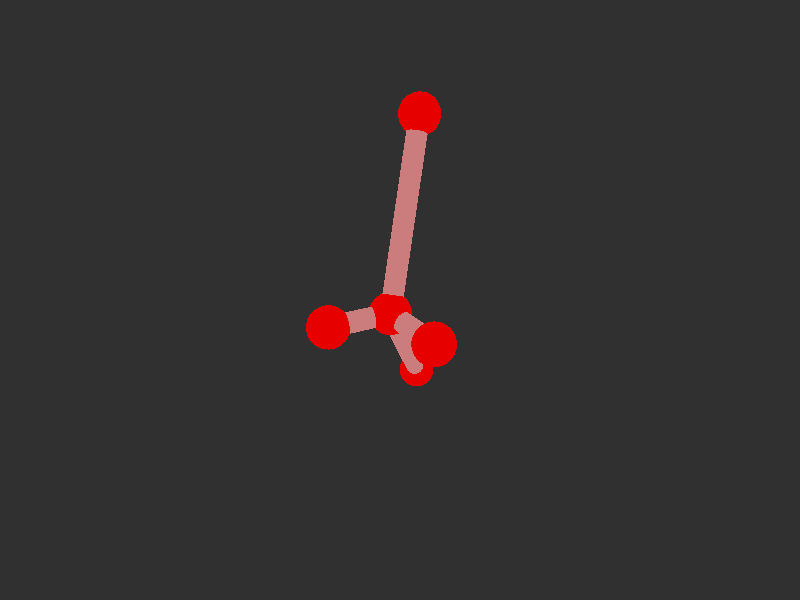 #version 3.7; 
    global_settings { assumed_gamma 1.0 }
    

    camera {
    location  <20, 20, 20>
    right     x*image_width/image_height
    look_at   <0, 0, 0>
    angle 58
    }

    background { color rgb<1,1,1>*0.03 }


    light_source { <-20, 30, -25> color red 0.6 green 0.6 blue 0.6 }
    light_source { < 20, 30, -25> color red 0.6 green 0.6 blue 0.6 }
    
    #declare m = 1;
    union {

    union {
    sphere { m*<1.2085498702903268,0.12392074106440906,0.5804427740509597>, 1 }        
    sphere {  m*<1.4527766172377876,0.13309396748660815,3.570470657792792>, 1 }
    sphere {  m*<3.9460238063003246,0.13309396748660815,-0.6468115506978263>, 1 }
    sphere {  m*<-3.475973106470956,7.7343190954113625,-2.1893585168661165>, 1}
    sphere { m*<-3.723507334845855,-8.071499963834915,-2.3350304268458197>, 1 }    

        pigment { color rgb<0.8,0,0>  }
    finish { ambient 0.1 diffuse 0.7 phong 1 }
    }    
    union {
    cylinder { m*<1.4527766172377876,0.13309396748660815,3.570470657792792>, <1.2085498702903268,0.12392074106440906,0.5804427740509597>, 0.5 }
    cylinder { m*<3.9460238063003246,0.13309396748660815,-0.6468115506978263>, <1.2085498702903268,0.12392074106440906,0.5804427740509597>, 0.5}
    cylinder { m*<-3.475973106470956,7.7343190954113625,-2.1893585168661165>, <1.2085498702903268,0.12392074106440906,0.5804427740509597>, 0.5 }
    cylinder {  m*<-3.723507334845855,-8.071499963834915,-2.3350304268458197>, <1.2085498702903268,0.12392074106440906,0.5804427740509597>, 0.5}

    pigment { color rgb<0.6,.2,.2>  }
    finish { ambient 0.1 diffuse 0.7 phong 1 }    
    }
    
    // rotate <0, 0, 0>
    }
    #version 3.7; 
    global_settings { assumed_gamma 1.0 }
    

    camera {
    location  <20, 20, 20>
    right     x*image_width/image_height
    look_at   <0, 0, 0>
    angle 58
    }

    background { color rgb<1,1,1>*0.03 }


    light_source { <-20, 30, -25> color red 0.6 green 0.6 blue 0.6 }
    light_source { < 20, 30, -25> color red 0.6 green 0.6 blue 0.6 }
    
    #declare m = 1;
    union {

    union {
    sphere { m*<1.2085498702903268,0.12392074106440906,0.5804427740509597>, 1 }        
    sphere {  m*<1.4527766172377876,0.13309396748660815,3.570470657792792>, 1 }
    sphere {  m*<3.9460238063003246,0.13309396748660815,-0.6468115506978263>, 1 }
    sphere {  m*<-3.475973106470956,7.7343190954113625,-2.1893585168661165>, 1}
    sphere { m*<-3.723507334845855,-8.071499963834915,-2.3350304268458197>, 1 }    

        pigment { color rgb<0.8,0,0>  }
    finish { ambient 0.1 diffuse 0.7 phong 1 }
    }    
    union {
    cylinder { m*<1.4527766172377876,0.13309396748660815,3.570470657792792>, <1.2085498702903268,0.12392074106440906,0.5804427740509597>, 0.5 }
    cylinder { m*<3.9460238063003246,0.13309396748660815,-0.6468115506978263>, <1.2085498702903268,0.12392074106440906,0.5804427740509597>, 0.5}
    cylinder { m*<-3.475973106470956,7.7343190954113625,-2.1893585168661165>, <1.2085498702903268,0.12392074106440906,0.5804427740509597>, 0.5 }
    cylinder {  m*<-3.723507334845855,-8.071499963834915,-2.3350304268458197>, <1.2085498702903268,0.12392074106440906,0.5804427740509597>, 0.5}

    pigment { color rgb<0.6,.2,.2>  }
    finish { ambient 0.1 diffuse 0.7 phong 1 }    
    }
    
    // rotate <0, 0, 0>
    }
    